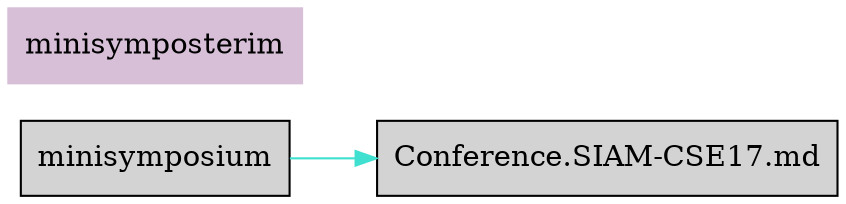 digraph bettersoftware {
            rankdir = LR;
            ratio = fill;
            node [style=filled];
            node [shape = box];
"minisymposium" ->  "Conference.SIAM-CSE17.md" [colorscheme="svg" color="turquoise"];
"minisymposterim" [colorscheme="svg" color="thistle"];
}